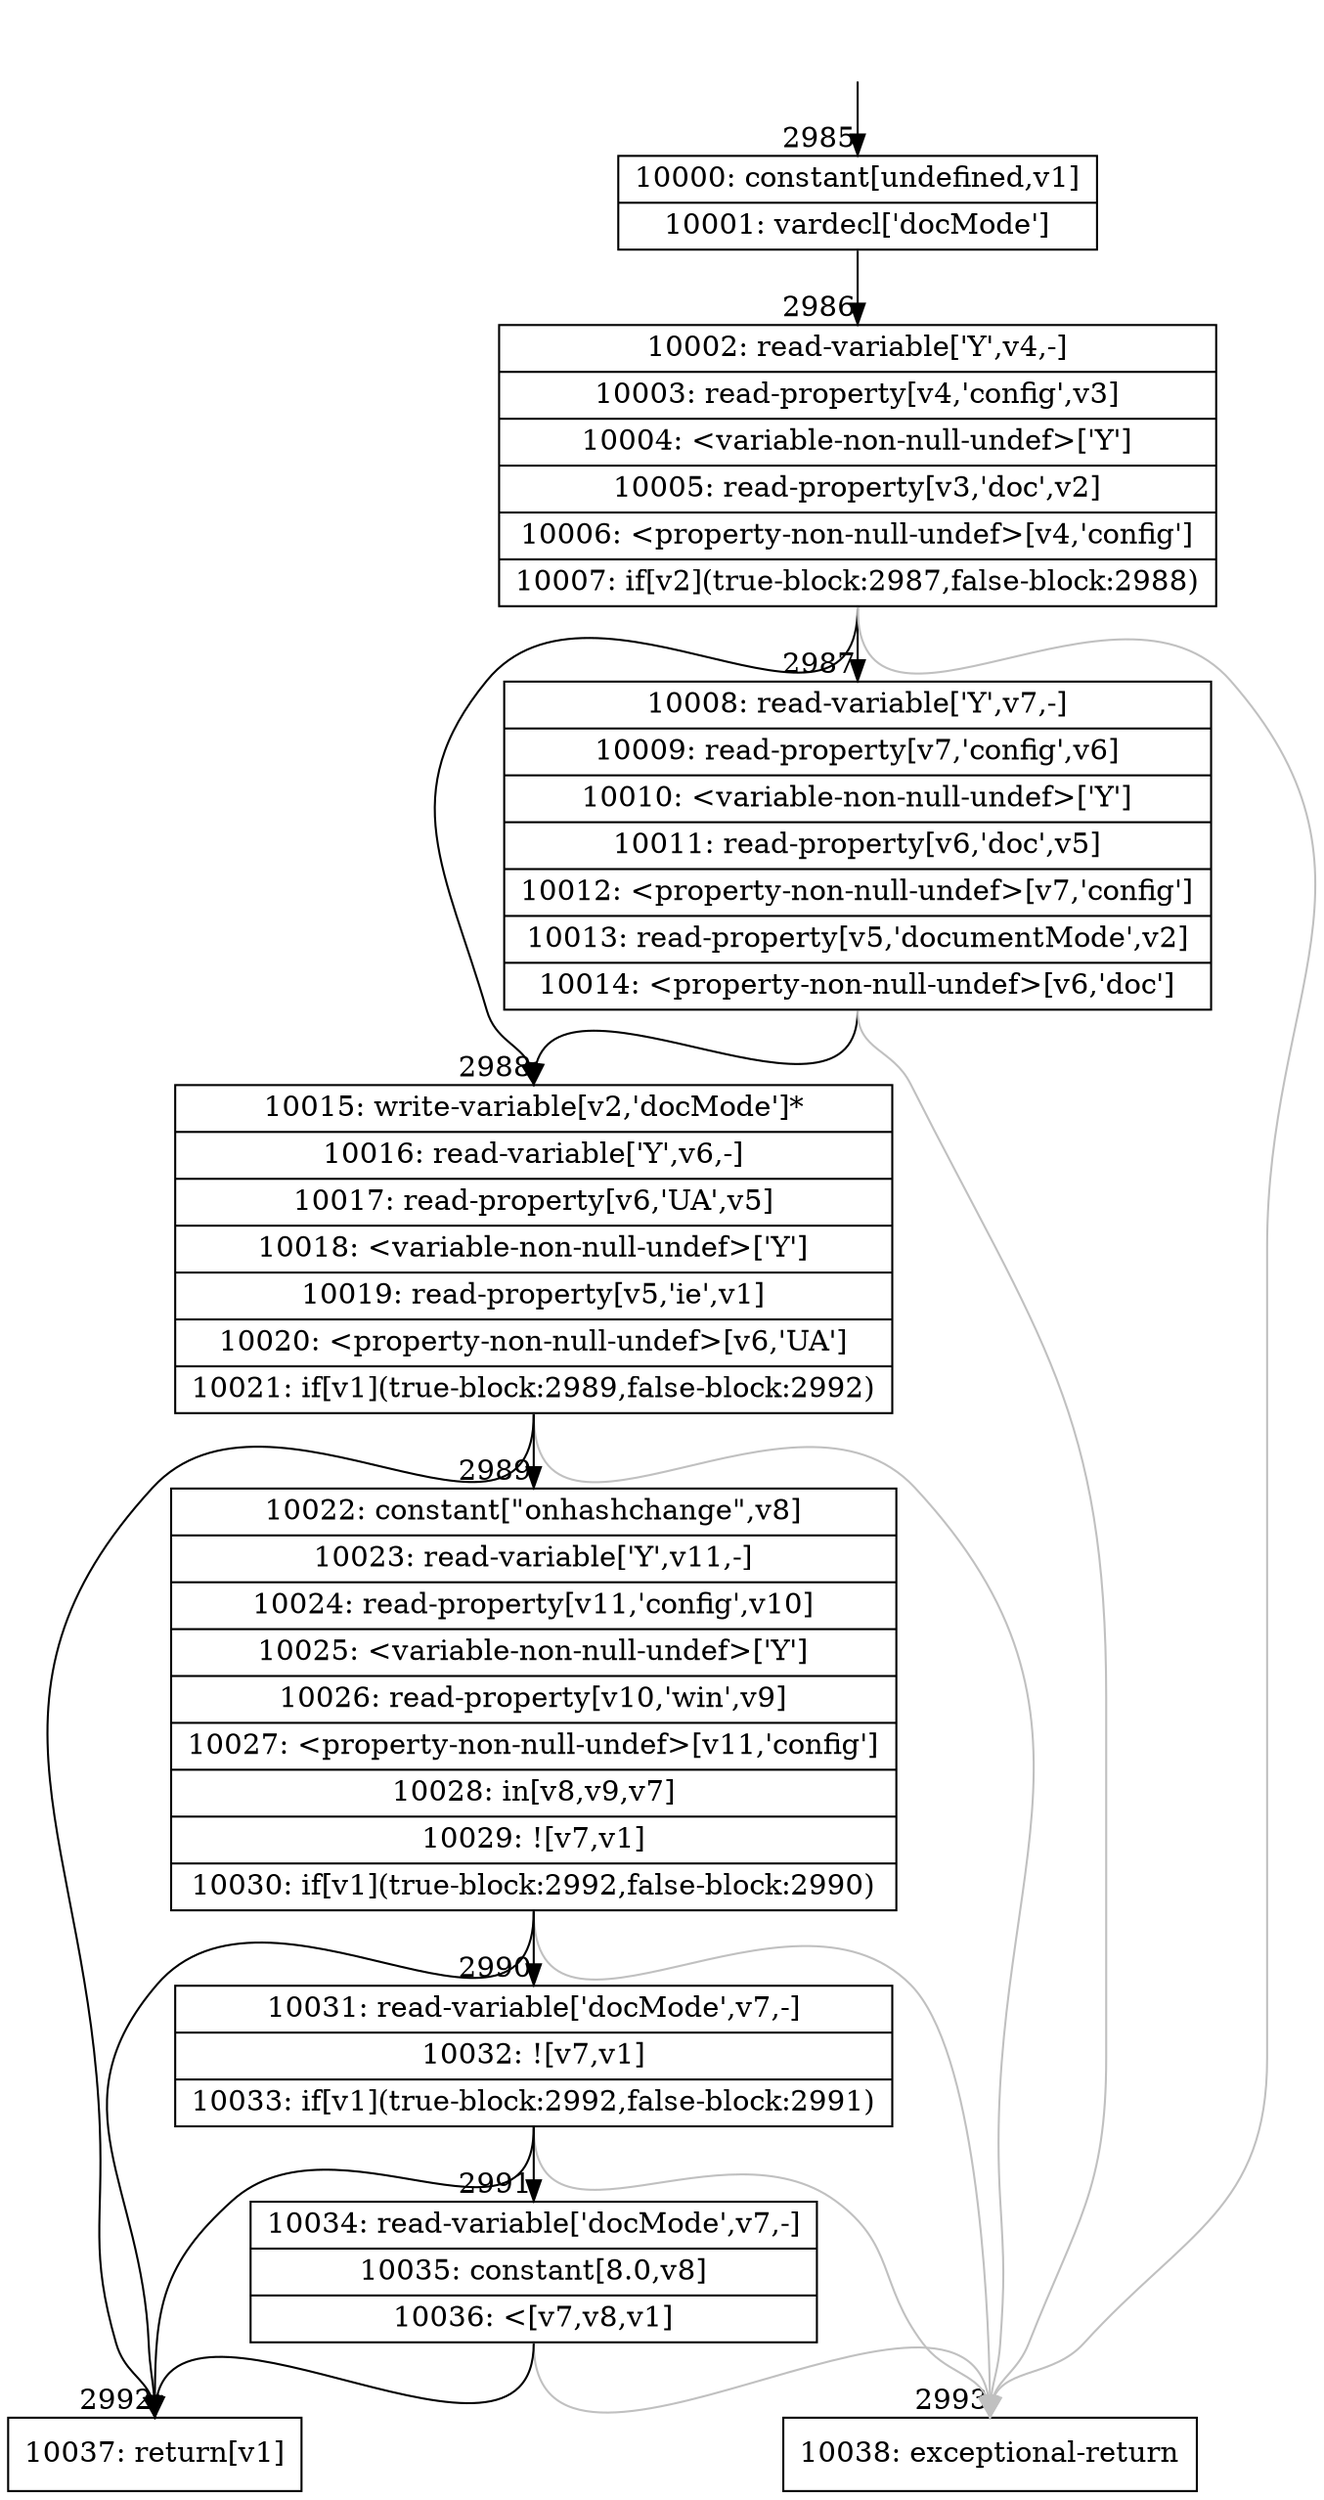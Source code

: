 digraph {
rankdir="TD"
BB_entry157[shape=none,label=""];
BB_entry157 -> BB2985 [tailport=s, headport=n, headlabel="    2985"]
BB2985 [shape=record label="{10000: constant[undefined,v1]|10001: vardecl['docMode']}" ] 
BB2985 -> BB2986 [tailport=s, headport=n, headlabel="      2986"]
BB2986 [shape=record label="{10002: read-variable['Y',v4,-]|10003: read-property[v4,'config',v3]|10004: \<variable-non-null-undef\>['Y']|10005: read-property[v3,'doc',v2]|10006: \<property-non-null-undef\>[v4,'config']|10007: if[v2](true-block:2987,false-block:2988)}" ] 
BB2986 -> BB2988 [tailport=s, headport=n, headlabel="      2988"]
BB2986 -> BB2987 [tailport=s, headport=n, headlabel="      2987"]
BB2986 -> BB2993 [tailport=s, headport=n, color=gray, headlabel="      2993"]
BB2987 [shape=record label="{10008: read-variable['Y',v7,-]|10009: read-property[v7,'config',v6]|10010: \<variable-non-null-undef\>['Y']|10011: read-property[v6,'doc',v5]|10012: \<property-non-null-undef\>[v7,'config']|10013: read-property[v5,'documentMode',v2]|10014: \<property-non-null-undef\>[v6,'doc']}" ] 
BB2987 -> BB2988 [tailport=s, headport=n]
BB2987 -> BB2993 [tailport=s, headport=n, color=gray]
BB2988 [shape=record label="{10015: write-variable[v2,'docMode']*|10016: read-variable['Y',v6,-]|10017: read-property[v6,'UA',v5]|10018: \<variable-non-null-undef\>['Y']|10019: read-property[v5,'ie',v1]|10020: \<property-non-null-undef\>[v6,'UA']|10021: if[v1](true-block:2989,false-block:2992)}" ] 
BB2988 -> BB2992 [tailport=s, headport=n, headlabel="      2992"]
BB2988 -> BB2989 [tailport=s, headport=n, headlabel="      2989"]
BB2988 -> BB2993 [tailport=s, headport=n, color=gray]
BB2989 [shape=record label="{10022: constant[\"onhashchange\",v8]|10023: read-variable['Y',v11,-]|10024: read-property[v11,'config',v10]|10025: \<variable-non-null-undef\>['Y']|10026: read-property[v10,'win',v9]|10027: \<property-non-null-undef\>[v11,'config']|10028: in[v8,v9,v7]|10029: ![v7,v1]|10030: if[v1](true-block:2992,false-block:2990)}" ] 
BB2989 -> BB2992 [tailport=s, headport=n]
BB2989 -> BB2990 [tailport=s, headport=n, headlabel="      2990"]
BB2989 -> BB2993 [tailport=s, headport=n, color=gray]
BB2990 [shape=record label="{10031: read-variable['docMode',v7,-]|10032: ![v7,v1]|10033: if[v1](true-block:2992,false-block:2991)}" ] 
BB2990 -> BB2992 [tailport=s, headport=n]
BB2990 -> BB2991 [tailport=s, headport=n, headlabel="      2991"]
BB2990 -> BB2993 [tailport=s, headport=n, color=gray]
BB2991 [shape=record label="{10034: read-variable['docMode',v7,-]|10035: constant[8.0,v8]|10036: \<[v7,v8,v1]}" ] 
BB2991 -> BB2992 [tailport=s, headport=n]
BB2991 -> BB2993 [tailport=s, headport=n, color=gray]
BB2992 [shape=record label="{10037: return[v1]}" ] 
BB2993 [shape=record label="{10038: exceptional-return}" ] 
//#$~ 5213
}
